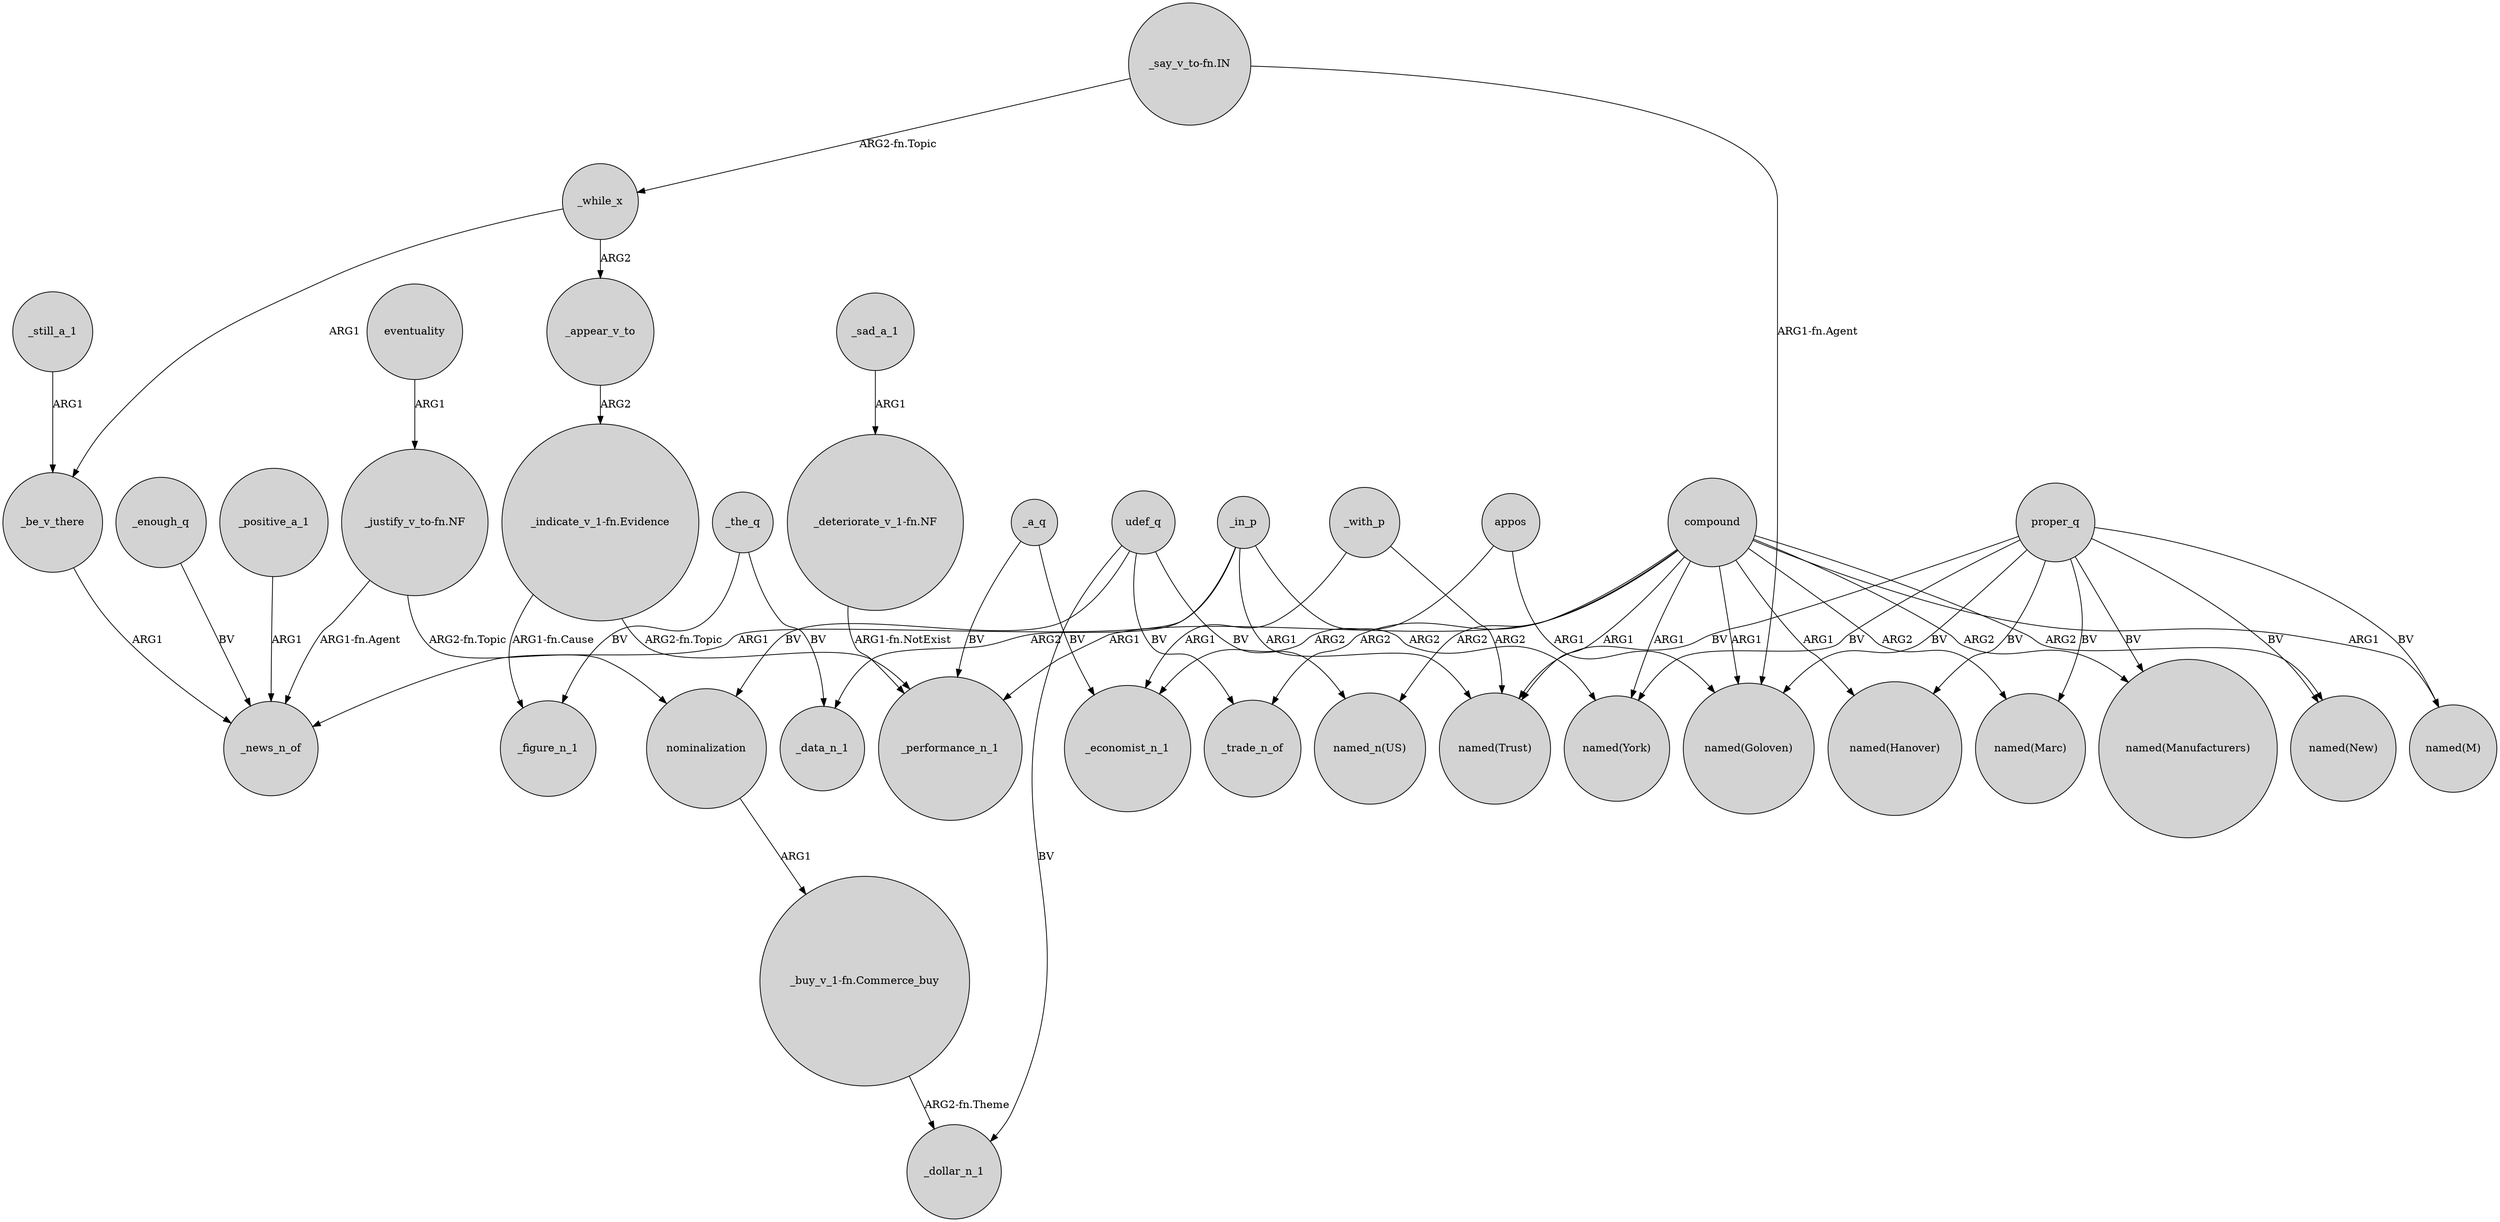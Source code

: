 digraph {
	node [shape=circle style=filled]
	_still_a_1 -> _be_v_there [label=ARG1]
	udef_q -> _trade_n_of [label=BV]
	udef_q -> "named_n(US)" [label=BV]
	compound -> "named(New)" [label=ARG2]
	compound -> "named(Goloven)" [label=ARG1]
	proper_q -> "named(New)" [label=BV]
	proper_q -> "named(Goloven)" [label=BV]
	"_say_v_to-fn.IN" -> "named(Goloven)" [label="ARG1-fn.Agent"]
	_in_p -> "named(Trust)" [label=ARG1]
	"_indicate_v_1-fn.Evidence" -> _figure_n_1 [label="ARG1-fn.Cause"]
	appos -> _economist_n_1 [label=ARG2]
	_a_q -> _performance_n_1 [label=BV]
	_with_p -> "named(Trust)" [label=ARG2]
	eventuality -> "_justify_v_to-fn.NF" [label=ARG1]
	compound -> "named(Trust)" [label=ARG1]
	_appear_v_to -> "_indicate_v_1-fn.Evidence" [label=ARG2]
	proper_q -> "named(Manufacturers)" [label=BV]
	_a_q -> _economist_n_1 [label=BV]
	"_deteriorate_v_1-fn.NF" -> _performance_n_1 [label="ARG1-fn.NotExist"]
	compound -> _performance_n_1 [label=ARG1]
	proper_q -> "named(M)" [label=BV]
	_the_q -> _figure_n_1 [label=BV]
	compound -> "named_n(US)" [label=ARG2]
	proper_q -> "named(Marc)" [label=BV]
	_be_v_there -> _news_n_of [label=ARG1]
	_enough_q -> _news_n_of [label=BV]
	_with_p -> _economist_n_1 [label=ARG1]
	_in_p -> _data_n_1 [label=ARG2]
	_while_x -> _appear_v_to [label=ARG2]
	nominalization -> "_buy_v_1-fn.Commerce_buy" [label=ARG1]
	proper_q -> "named(Trust)" [label=BV]
	compound -> "named(York)" [label=ARG1]
	"_say_v_to-fn.IN" -> _while_x [label="ARG2-fn.Topic"]
	compound -> "named(M)" [label=ARG1]
	_while_x -> _be_v_there [label=ARG1]
	_sad_a_1 -> "_deteriorate_v_1-fn.NF" [label=ARG1]
	appos -> "named(Goloven)" [label=ARG1]
	compound -> _trade_n_of [label=ARG2]
	_positive_a_1 -> _news_n_of [label=ARG1]
	_in_p -> _news_n_of [label=ARG1]
	"_indicate_v_1-fn.Evidence" -> _performance_n_1 [label="ARG2-fn.Topic"]
	"_justify_v_to-fn.NF" -> _news_n_of [label="ARG1-fn.Agent"]
	"_justify_v_to-fn.NF" -> nominalization [label="ARG2-fn.Topic"]
	udef_q -> nominalization [label=BV]
	proper_q -> "named(Hanover)" [label=BV]
	_in_p -> "named(York)" [label=ARG2]
	"_buy_v_1-fn.Commerce_buy" -> _dollar_n_1 [label="ARG2-fn.Theme"]
	compound -> "named(Manufacturers)" [label=ARG2]
	compound -> "named(Hanover)" [label=ARG1]
	proper_q -> "named(York)" [label=BV]
	compound -> "named(Marc)" [label=ARG2]
	udef_q -> _dollar_n_1 [label=BV]
	_the_q -> _data_n_1 [label=BV]
}
